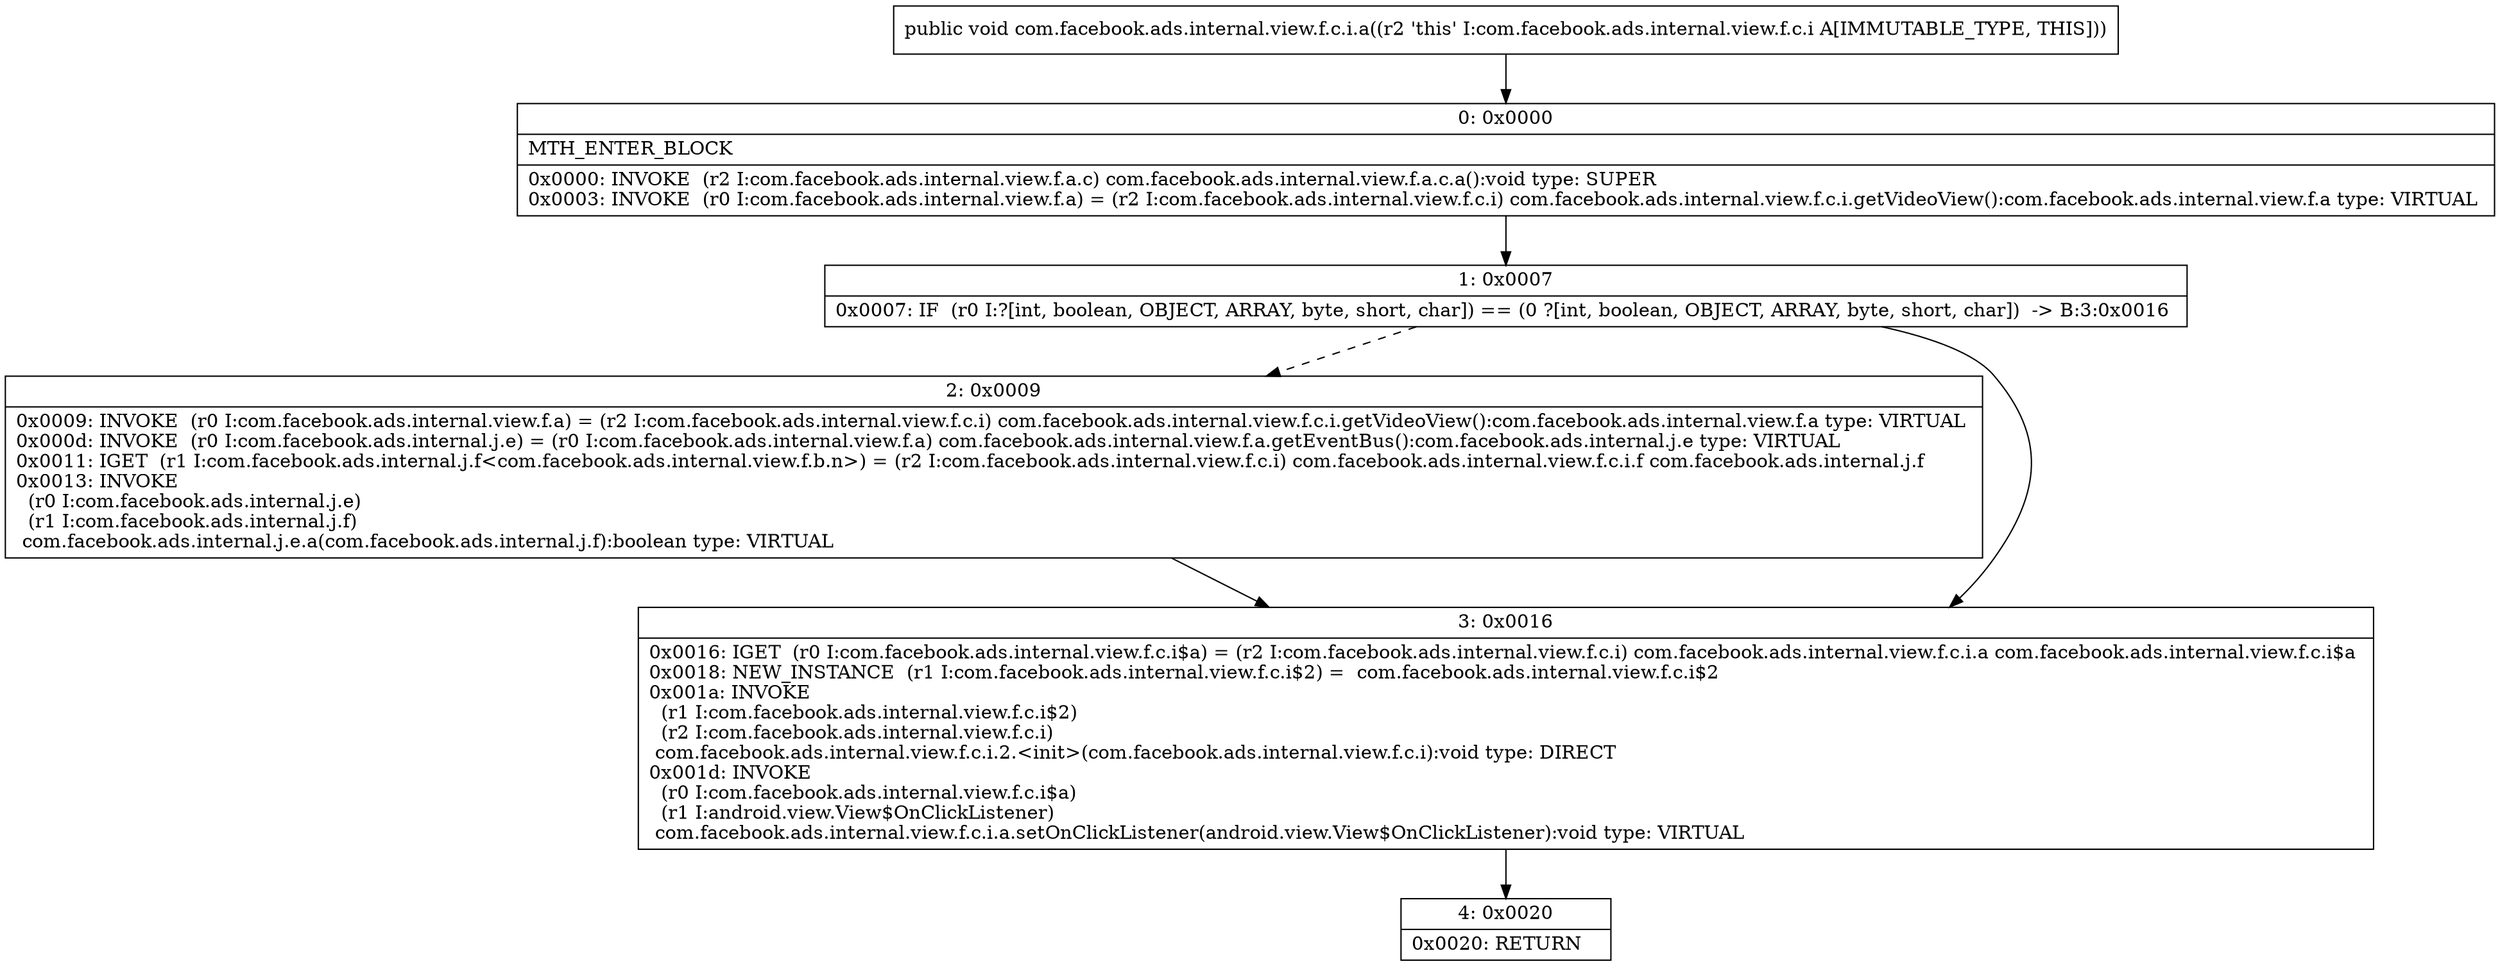 digraph "CFG forcom.facebook.ads.internal.view.f.c.i.a()V" {
Node_0 [shape=record,label="{0\:\ 0x0000|MTH_ENTER_BLOCK\l|0x0000: INVOKE  (r2 I:com.facebook.ads.internal.view.f.a.c) com.facebook.ads.internal.view.f.a.c.a():void type: SUPER \l0x0003: INVOKE  (r0 I:com.facebook.ads.internal.view.f.a) = (r2 I:com.facebook.ads.internal.view.f.c.i) com.facebook.ads.internal.view.f.c.i.getVideoView():com.facebook.ads.internal.view.f.a type: VIRTUAL \l}"];
Node_1 [shape=record,label="{1\:\ 0x0007|0x0007: IF  (r0 I:?[int, boolean, OBJECT, ARRAY, byte, short, char]) == (0 ?[int, boolean, OBJECT, ARRAY, byte, short, char])  \-\> B:3:0x0016 \l}"];
Node_2 [shape=record,label="{2\:\ 0x0009|0x0009: INVOKE  (r0 I:com.facebook.ads.internal.view.f.a) = (r2 I:com.facebook.ads.internal.view.f.c.i) com.facebook.ads.internal.view.f.c.i.getVideoView():com.facebook.ads.internal.view.f.a type: VIRTUAL \l0x000d: INVOKE  (r0 I:com.facebook.ads.internal.j.e) = (r0 I:com.facebook.ads.internal.view.f.a) com.facebook.ads.internal.view.f.a.getEventBus():com.facebook.ads.internal.j.e type: VIRTUAL \l0x0011: IGET  (r1 I:com.facebook.ads.internal.j.f\<com.facebook.ads.internal.view.f.b.n\>) = (r2 I:com.facebook.ads.internal.view.f.c.i) com.facebook.ads.internal.view.f.c.i.f com.facebook.ads.internal.j.f \l0x0013: INVOKE  \l  (r0 I:com.facebook.ads.internal.j.e)\l  (r1 I:com.facebook.ads.internal.j.f)\l com.facebook.ads.internal.j.e.a(com.facebook.ads.internal.j.f):boolean type: VIRTUAL \l}"];
Node_3 [shape=record,label="{3\:\ 0x0016|0x0016: IGET  (r0 I:com.facebook.ads.internal.view.f.c.i$a) = (r2 I:com.facebook.ads.internal.view.f.c.i) com.facebook.ads.internal.view.f.c.i.a com.facebook.ads.internal.view.f.c.i$a \l0x0018: NEW_INSTANCE  (r1 I:com.facebook.ads.internal.view.f.c.i$2) =  com.facebook.ads.internal.view.f.c.i$2 \l0x001a: INVOKE  \l  (r1 I:com.facebook.ads.internal.view.f.c.i$2)\l  (r2 I:com.facebook.ads.internal.view.f.c.i)\l com.facebook.ads.internal.view.f.c.i.2.\<init\>(com.facebook.ads.internal.view.f.c.i):void type: DIRECT \l0x001d: INVOKE  \l  (r0 I:com.facebook.ads.internal.view.f.c.i$a)\l  (r1 I:android.view.View$OnClickListener)\l com.facebook.ads.internal.view.f.c.i.a.setOnClickListener(android.view.View$OnClickListener):void type: VIRTUAL \l}"];
Node_4 [shape=record,label="{4\:\ 0x0020|0x0020: RETURN   \l}"];
MethodNode[shape=record,label="{public void com.facebook.ads.internal.view.f.c.i.a((r2 'this' I:com.facebook.ads.internal.view.f.c.i A[IMMUTABLE_TYPE, THIS])) }"];
MethodNode -> Node_0;
Node_0 -> Node_1;
Node_1 -> Node_2[style=dashed];
Node_1 -> Node_3;
Node_2 -> Node_3;
Node_3 -> Node_4;
}

